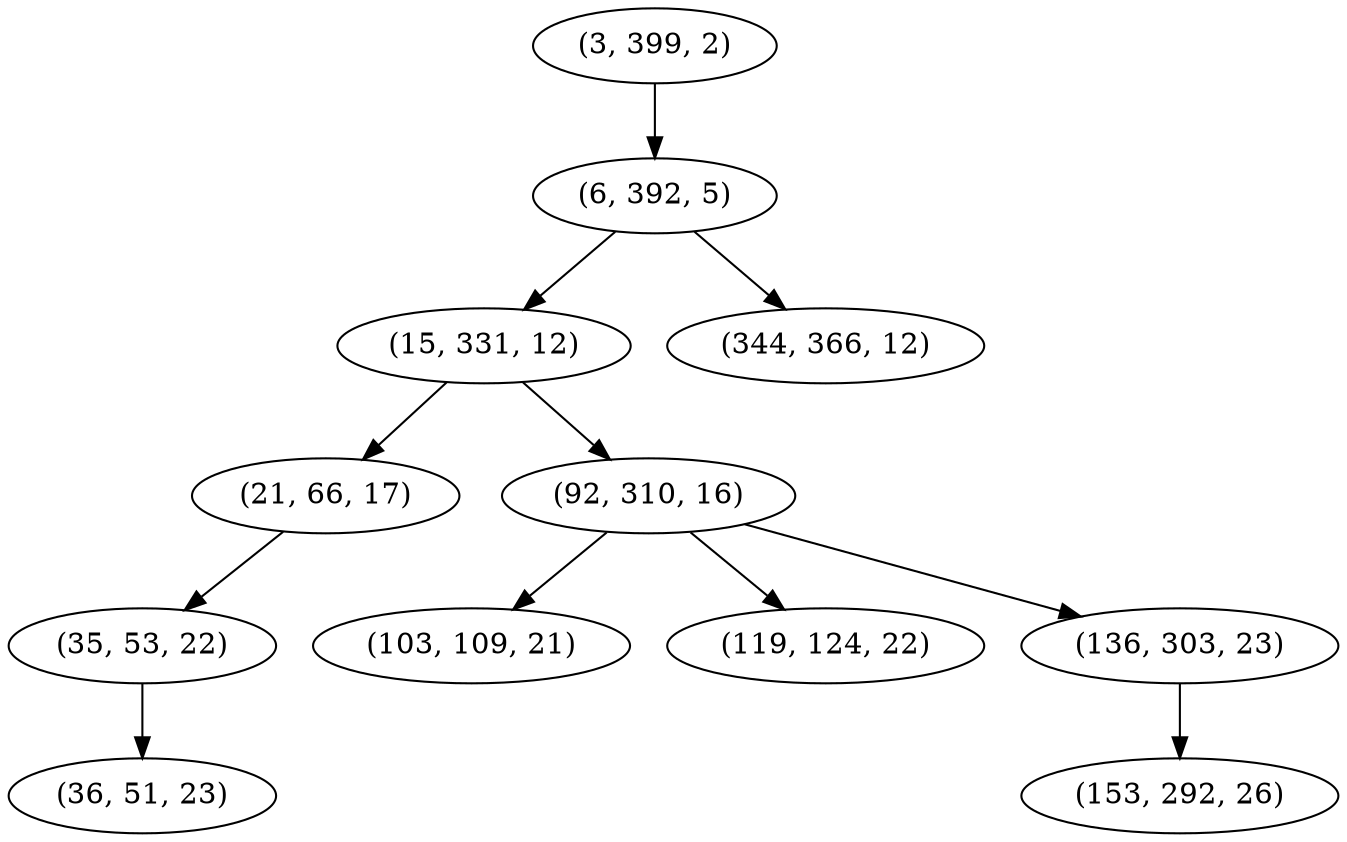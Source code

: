 digraph tree {
    "(3, 399, 2)";
    "(6, 392, 5)";
    "(15, 331, 12)";
    "(21, 66, 17)";
    "(35, 53, 22)";
    "(36, 51, 23)";
    "(92, 310, 16)";
    "(103, 109, 21)";
    "(119, 124, 22)";
    "(136, 303, 23)";
    "(153, 292, 26)";
    "(344, 366, 12)";
    "(3, 399, 2)" -> "(6, 392, 5)";
    "(6, 392, 5)" -> "(15, 331, 12)";
    "(6, 392, 5)" -> "(344, 366, 12)";
    "(15, 331, 12)" -> "(21, 66, 17)";
    "(15, 331, 12)" -> "(92, 310, 16)";
    "(21, 66, 17)" -> "(35, 53, 22)";
    "(35, 53, 22)" -> "(36, 51, 23)";
    "(92, 310, 16)" -> "(103, 109, 21)";
    "(92, 310, 16)" -> "(119, 124, 22)";
    "(92, 310, 16)" -> "(136, 303, 23)";
    "(136, 303, 23)" -> "(153, 292, 26)";
}
